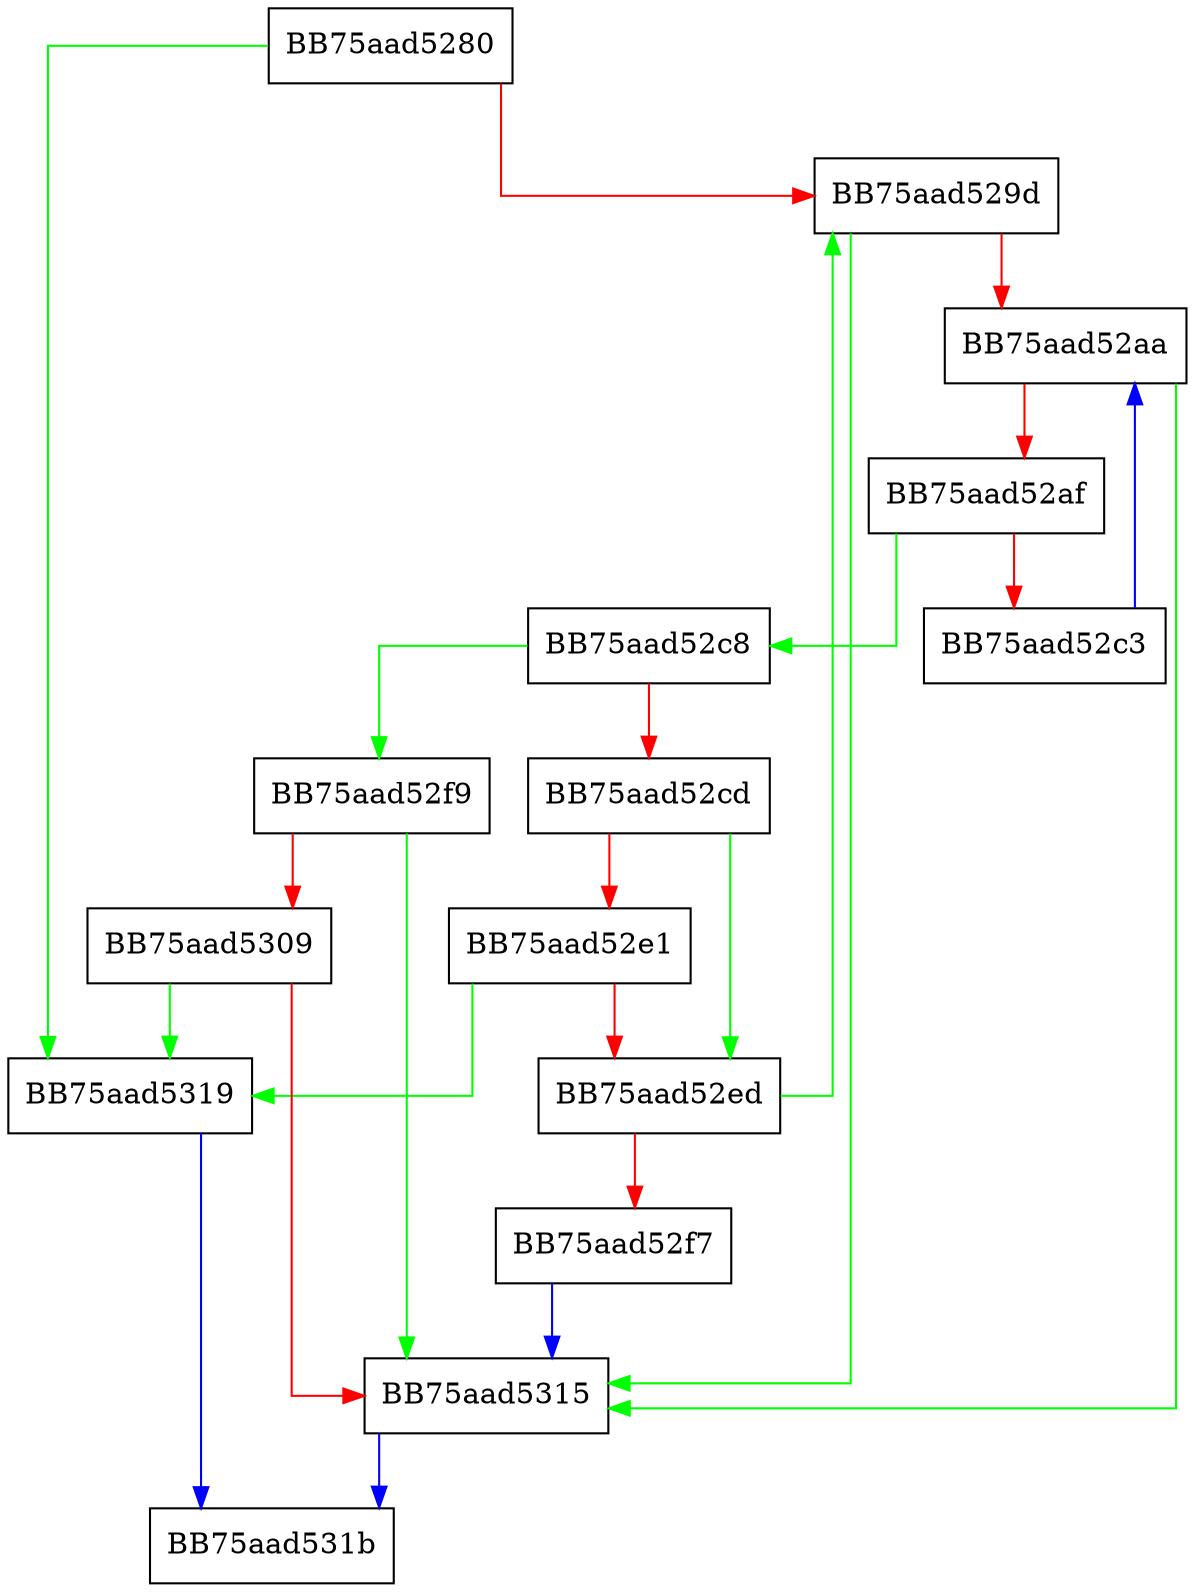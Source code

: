 digraph find_restart_line {
  node [shape="box"];
  graph [splines=ortho];
  BB75aad5280 -> BB75aad5319 [color="green"];
  BB75aad5280 -> BB75aad529d [color="red"];
  BB75aad529d -> BB75aad5315 [color="green"];
  BB75aad529d -> BB75aad52aa [color="red"];
  BB75aad52aa -> BB75aad5315 [color="green"];
  BB75aad52aa -> BB75aad52af [color="red"];
  BB75aad52af -> BB75aad52c8 [color="green"];
  BB75aad52af -> BB75aad52c3 [color="red"];
  BB75aad52c3 -> BB75aad52aa [color="blue"];
  BB75aad52c8 -> BB75aad52f9 [color="green"];
  BB75aad52c8 -> BB75aad52cd [color="red"];
  BB75aad52cd -> BB75aad52ed [color="green"];
  BB75aad52cd -> BB75aad52e1 [color="red"];
  BB75aad52e1 -> BB75aad5319 [color="green"];
  BB75aad52e1 -> BB75aad52ed [color="red"];
  BB75aad52ed -> BB75aad529d [color="green"];
  BB75aad52ed -> BB75aad52f7 [color="red"];
  BB75aad52f7 -> BB75aad5315 [color="blue"];
  BB75aad52f9 -> BB75aad5315 [color="green"];
  BB75aad52f9 -> BB75aad5309 [color="red"];
  BB75aad5309 -> BB75aad5319 [color="green"];
  BB75aad5309 -> BB75aad5315 [color="red"];
  BB75aad5315 -> BB75aad531b [color="blue"];
  BB75aad5319 -> BB75aad531b [color="blue"];
}